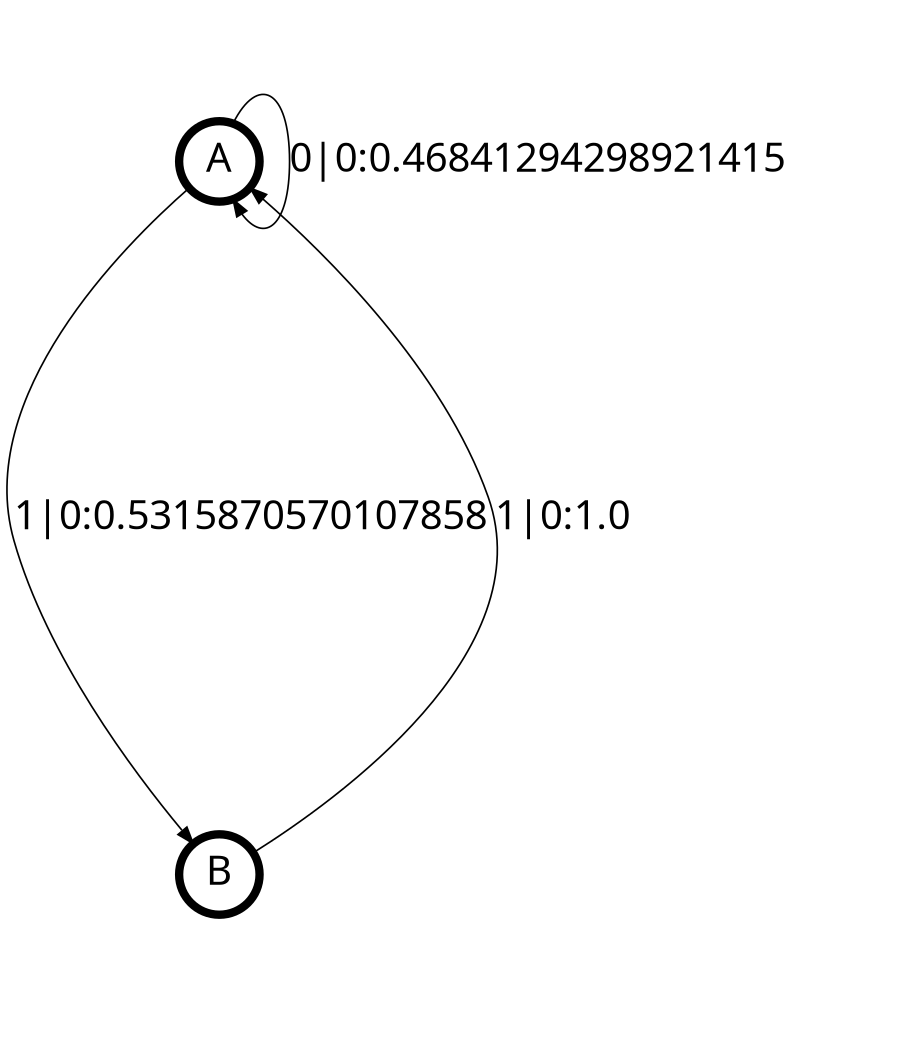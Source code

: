 digraph  {
size = "6,8.5";
ratio = "fill";
node
[shape = circle];
node [fontsize = 24];
node [penwidth = 5];
edge [fontsize = 24];
node [fontname = "CMU Serif Roman"];
graph [fontname = "CMU Serif Roman"];
edge [fontname = "CMU Serif Roman"];
A -> A [label = "0|0:0.46841294298921415\l"];
A -> B [label = "1|0:0.5315870570107858\l"];
B -> A [label = "1|0:1.0\l"];
}